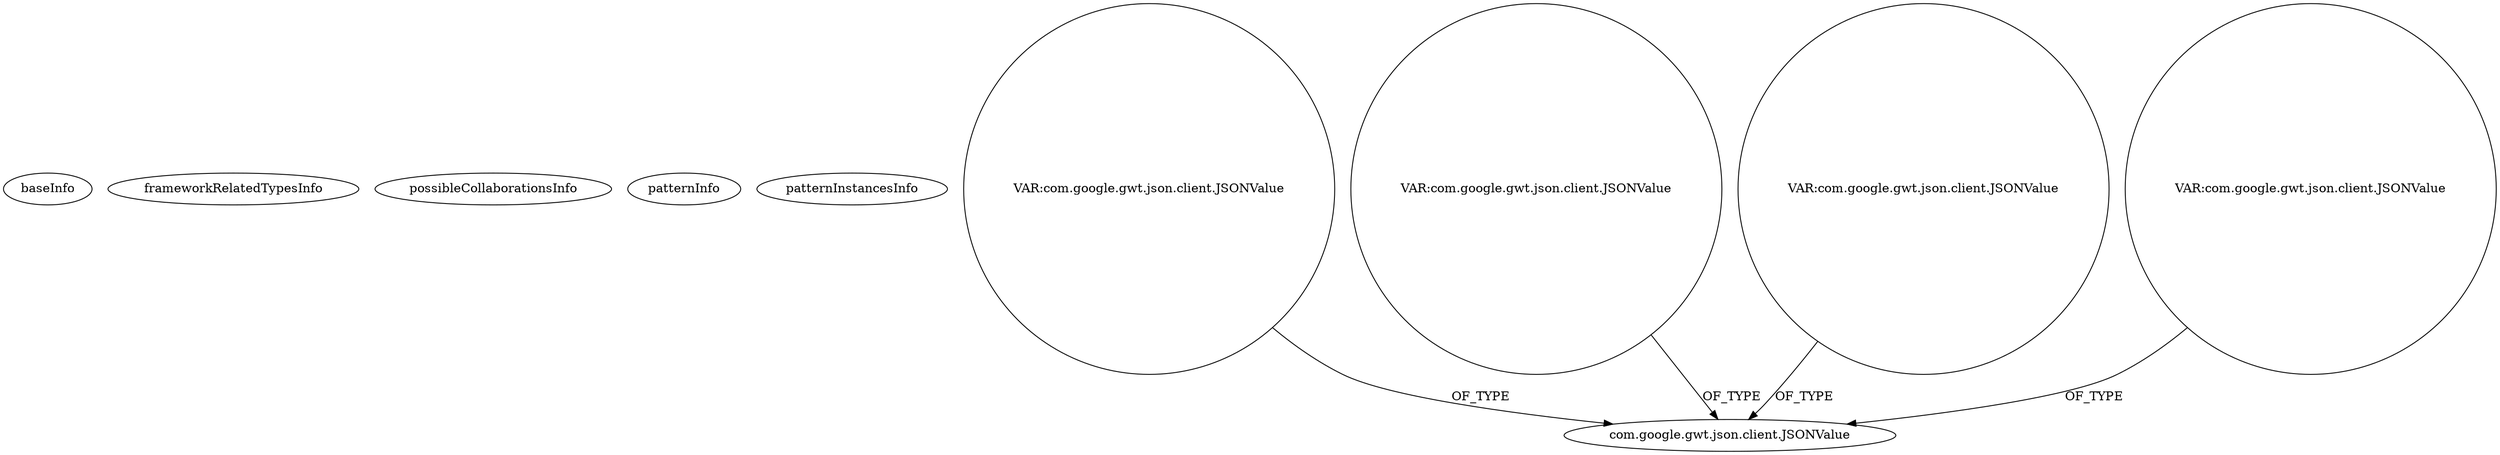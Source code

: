 digraph {
baseInfo[graphId=1381,category="pattern",isAnonymous=false,possibleRelation=false]
frameworkRelatedTypesInfo[]
possibleCollaborationsInfo[]
patternInfo[frequency=2.0,patternRootClient=null]
patternInstancesInfo[0="daonb-obudget~/daonb-obudget/obudget-master/src/client/src/org/obudget/client/Application.java~Application~1154",1="daonb-obudget~/daonb-obudget/obudget-master/src/client/src/org/obudget/client/BudgetSuggestionOracle.java~BudgetSuggestionOracle~1160"]
32[label="com.google.gwt.json.client.JSONValue",vertexType="FRAMEWORK_CLASS_TYPE",isFrameworkType=false]
50[label="VAR:com.google.gwt.json.client.JSONValue",vertexType="VARIABLE_EXPRESION",isFrameworkType=false,shape=circle]
44[label="VAR:com.google.gwt.json.client.JSONValue",vertexType="VARIABLE_EXPRESION",isFrameworkType=false,shape=circle]
61[label="VAR:com.google.gwt.json.client.JSONValue",vertexType="VARIABLE_EXPRESION",isFrameworkType=false,shape=circle]
80[label="VAR:com.google.gwt.json.client.JSONValue",vertexType="VARIABLE_EXPRESION",isFrameworkType=false,shape=circle]
44->32[label="OF_TYPE"]
61->32[label="OF_TYPE"]
80->32[label="OF_TYPE"]
50->32[label="OF_TYPE"]
}
